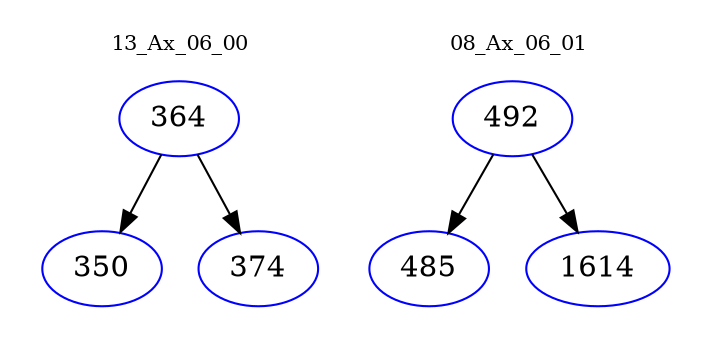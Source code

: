digraph{
subgraph cluster_0 {
color = white
label = "13_Ax_06_00";
fontsize=10;
T0_364 [label="364", color="blue"]
T0_364 -> T0_350 [color="black"]
T0_350 [label="350", color="blue"]
T0_364 -> T0_374 [color="black"]
T0_374 [label="374", color="blue"]
}
subgraph cluster_1 {
color = white
label = "08_Ax_06_01";
fontsize=10;
T1_492 [label="492", color="blue"]
T1_492 -> T1_485 [color="black"]
T1_485 [label="485", color="blue"]
T1_492 -> T1_1614 [color="black"]
T1_1614 [label="1614", color="blue"]
}
}
